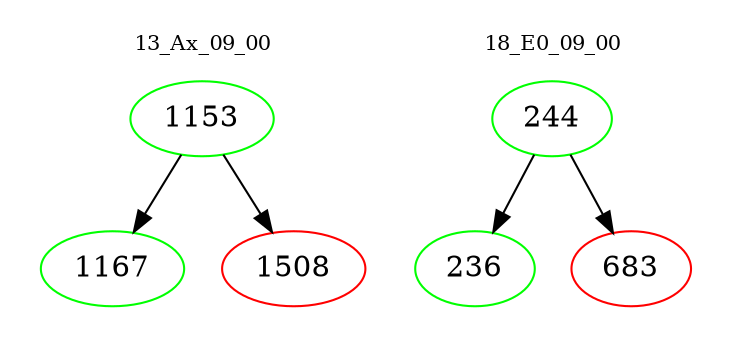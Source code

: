 digraph{
subgraph cluster_0 {
color = white
label = "13_Ax_09_00";
fontsize=10;
T0_1153 [label="1153", color="green"]
T0_1153 -> T0_1167 [color="black"]
T0_1167 [label="1167", color="green"]
T0_1153 -> T0_1508 [color="black"]
T0_1508 [label="1508", color="red"]
}
subgraph cluster_1 {
color = white
label = "18_E0_09_00";
fontsize=10;
T1_244 [label="244", color="green"]
T1_244 -> T1_236 [color="black"]
T1_236 [label="236", color="green"]
T1_244 -> T1_683 [color="black"]
T1_683 [label="683", color="red"]
}
}
